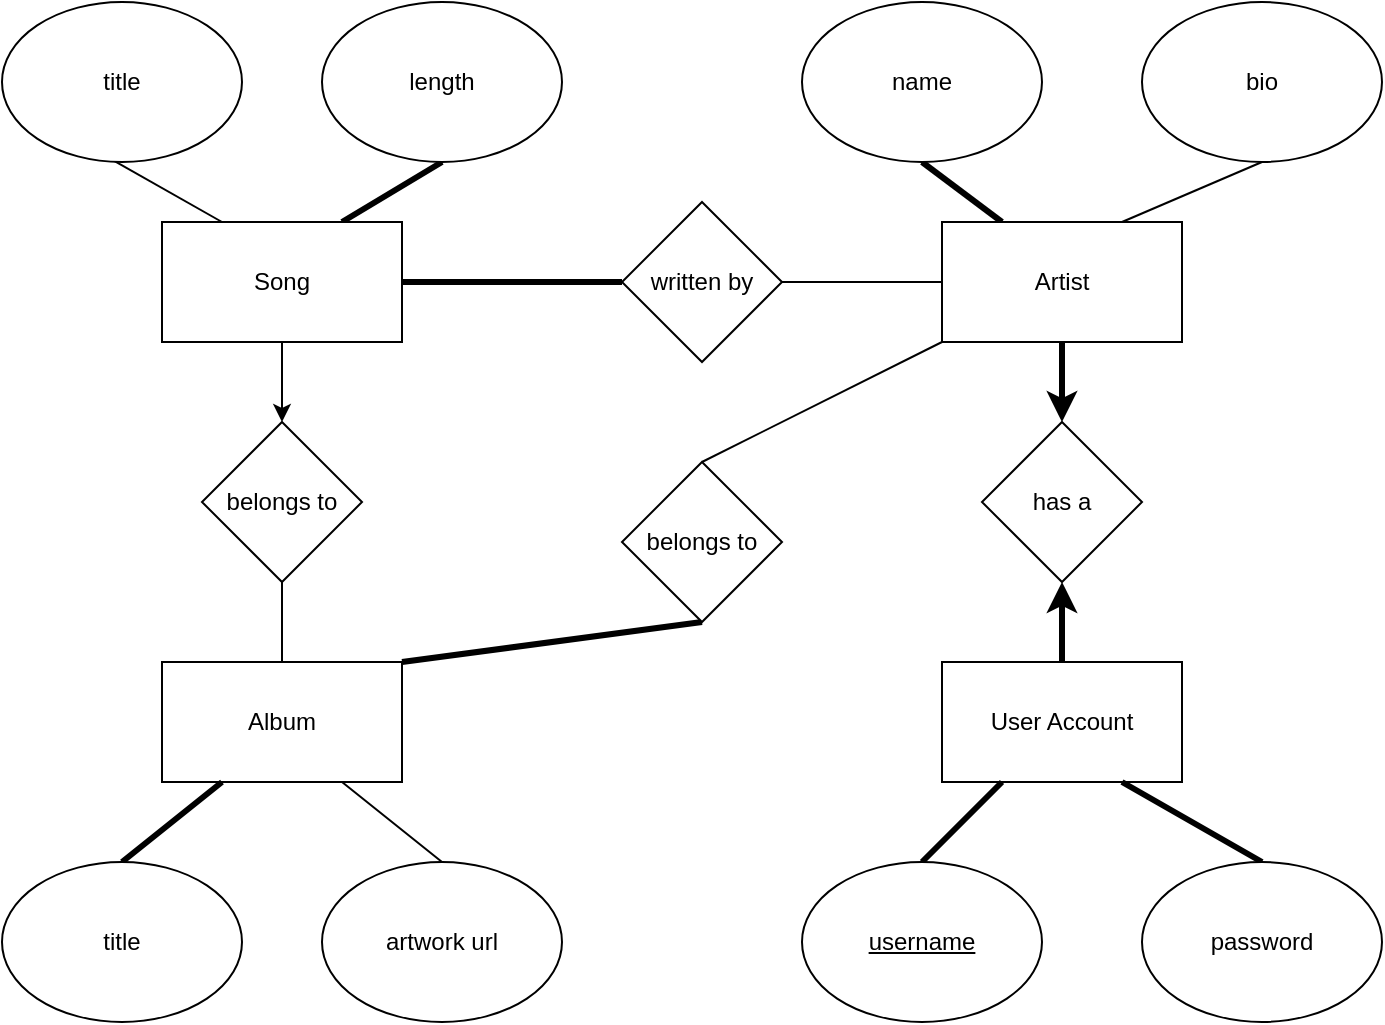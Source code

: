 <mxfile>
    <diagram id="Z6tHi27y7lE3tfNfgEVW" name="Page-1">
        <mxGraphModel dx="484" dy="424" grid="1" gridSize="10" guides="1" tooltips="1" connect="1" arrows="1" fold="1" page="1" pageScale="1" pageWidth="850" pageHeight="1100" math="0" shadow="0">
            <root>
                <mxCell id="0"/>
                <mxCell id="1" parent="0"/>
                <mxCell id="26" style="edgeStyle=none;html=1;exitX=0.5;exitY=0;exitDx=0;exitDy=0;entryX=0.5;entryY=1;entryDx=0;entryDy=0;strokeColor=default;strokeWidth=1;endArrow=none;endFill=0;" edge="1" parent="1" source="2" target="6">
                    <mxGeometry relative="1" as="geometry"/>
                </mxCell>
                <mxCell id="41" style="edgeStyle=none;html=1;exitX=1;exitY=0;exitDx=0;exitDy=0;entryX=0.5;entryY=1;entryDx=0;entryDy=0;strokeColor=default;strokeWidth=3;startArrow=none;startFill=0;endArrow=none;endFill=0;" edge="1" parent="1" source="2" target="40">
                    <mxGeometry relative="1" as="geometry"/>
                </mxCell>
                <mxCell id="2" value="Album" style="rounded=0;whiteSpace=wrap;html=1;" vertex="1" parent="1">
                    <mxGeometry x="90" y="340" width="120" height="60" as="geometry"/>
                </mxCell>
                <mxCell id="28" style="edgeStyle=none;html=1;exitX=0.75;exitY=0;exitDx=0;exitDy=0;entryX=0.5;entryY=1;entryDx=0;entryDy=0;strokeColor=default;strokeWidth=3;endArrow=none;endFill=0;" edge="1" parent="1" source="3" target="10">
                    <mxGeometry relative="1" as="geometry"/>
                </mxCell>
                <mxCell id="29" style="edgeStyle=none;html=1;exitX=0.25;exitY=0;exitDx=0;exitDy=0;entryX=0.447;entryY=0.976;entryDx=0;entryDy=0;entryPerimeter=0;strokeColor=default;strokeWidth=1;endArrow=none;endFill=0;" edge="1" parent="1" source="3" target="9">
                    <mxGeometry relative="1" as="geometry"/>
                </mxCell>
                <mxCell id="34" style="edgeStyle=none;html=1;exitX=0.5;exitY=0;exitDx=0;exitDy=0;strokeColor=default;strokeWidth=1;endArrow=none;endFill=0;startArrow=classic;startFill=1;entryX=0.5;entryY=1;entryDx=0;entryDy=0;" edge="1" parent="1" source="6" target="3">
                    <mxGeometry relative="1" as="geometry">
                        <mxPoint x="220" y="190" as="targetPoint"/>
                    </mxGeometry>
                </mxCell>
                <mxCell id="3" value="Song" style="rounded=0;whiteSpace=wrap;html=1;" vertex="1" parent="1">
                    <mxGeometry x="90" y="120" width="120" height="60" as="geometry"/>
                </mxCell>
                <mxCell id="31" style="edgeStyle=none;html=1;exitX=0;exitY=0.5;exitDx=0;exitDy=0;entryX=1;entryY=0.5;entryDx=0;entryDy=0;strokeColor=default;strokeWidth=1;endArrow=none;endFill=0;" edge="1" parent="1" source="4" target="7">
                    <mxGeometry relative="1" as="geometry"/>
                </mxCell>
                <mxCell id="32" style="edgeStyle=none;html=1;exitX=0.25;exitY=0;exitDx=0;exitDy=0;entryX=0.5;entryY=1;entryDx=0;entryDy=0;strokeColor=default;strokeWidth=3;endArrow=none;endFill=0;" edge="1" parent="1" source="4" target="11">
                    <mxGeometry relative="1" as="geometry"/>
                </mxCell>
                <mxCell id="33" style="edgeStyle=none;html=1;exitX=0.75;exitY=0;exitDx=0;exitDy=0;entryX=0.5;entryY=1;entryDx=0;entryDy=0;strokeColor=default;strokeWidth=1;endArrow=none;endFill=0;" edge="1" parent="1" source="4" target="12">
                    <mxGeometry relative="1" as="geometry"/>
                </mxCell>
                <mxCell id="4" value="Artist" style="rounded=0;whiteSpace=wrap;html=1;" vertex="1" parent="1">
                    <mxGeometry x="480" y="120" width="120" height="60" as="geometry"/>
                </mxCell>
                <mxCell id="5" value="User Account" style="rounded=0;whiteSpace=wrap;html=1;" vertex="1" parent="1">
                    <mxGeometry x="480" y="340" width="120" height="60" as="geometry"/>
                </mxCell>
                <mxCell id="6" value="belongs to" style="rhombus;whiteSpace=wrap;html=1;" vertex="1" parent="1">
                    <mxGeometry x="110" y="220" width="80" height="80" as="geometry"/>
                </mxCell>
                <mxCell id="30" style="edgeStyle=none;html=1;exitX=0;exitY=0.5;exitDx=0;exitDy=0;entryX=1;entryY=0.5;entryDx=0;entryDy=0;strokeColor=default;strokeWidth=3;endArrow=none;endFill=0;" edge="1" parent="1" source="7" target="3">
                    <mxGeometry relative="1" as="geometry"/>
                </mxCell>
                <mxCell id="7" value="written by" style="rhombus;whiteSpace=wrap;html=1;" vertex="1" parent="1">
                    <mxGeometry x="320" y="110" width="80" height="80" as="geometry"/>
                </mxCell>
                <mxCell id="36" style="edgeStyle=none;html=1;exitX=0.5;exitY=1;exitDx=0;exitDy=0;entryX=0.5;entryY=0;entryDx=0;entryDy=0;strokeColor=default;strokeWidth=3;startArrow=classic;startFill=1;endArrow=none;endFill=0;" edge="1" parent="1" source="8" target="5">
                    <mxGeometry relative="1" as="geometry"/>
                </mxCell>
                <mxCell id="37" style="edgeStyle=none;html=1;exitX=0.5;exitY=0;exitDx=0;exitDy=0;entryX=0.5;entryY=1;entryDx=0;entryDy=0;strokeColor=default;strokeWidth=3;startArrow=classic;startFill=1;endArrow=none;endFill=0;" edge="1" parent="1" source="8" target="4">
                    <mxGeometry relative="1" as="geometry"/>
                </mxCell>
                <mxCell id="8" value="has a" style="rhombus;whiteSpace=wrap;html=1;" vertex="1" parent="1">
                    <mxGeometry x="500" y="220" width="80" height="80" as="geometry"/>
                </mxCell>
                <mxCell id="9" value="title" style="ellipse;whiteSpace=wrap;html=1;" vertex="1" parent="1">
                    <mxGeometry x="10" y="10" width="120" height="80" as="geometry"/>
                </mxCell>
                <mxCell id="10" value="length" style="ellipse;whiteSpace=wrap;html=1;" vertex="1" parent="1">
                    <mxGeometry x="170" y="10" width="120" height="80" as="geometry"/>
                </mxCell>
                <mxCell id="11" value="name" style="ellipse;whiteSpace=wrap;html=1;" vertex="1" parent="1">
                    <mxGeometry x="410" y="10" width="120" height="80" as="geometry"/>
                </mxCell>
                <mxCell id="12" value="bio" style="ellipse;whiteSpace=wrap;html=1;" vertex="1" parent="1">
                    <mxGeometry x="580" y="10" width="120" height="80" as="geometry"/>
                </mxCell>
                <mxCell id="38" style="edgeStyle=none;html=1;exitX=0.5;exitY=0;exitDx=0;exitDy=0;entryX=0.25;entryY=1;entryDx=0;entryDy=0;strokeColor=default;strokeWidth=3;startArrow=none;startFill=0;endArrow=none;endFill=0;" edge="1" parent="1" source="13" target="5">
                    <mxGeometry relative="1" as="geometry"/>
                </mxCell>
                <mxCell id="13" value="&lt;u&gt;username&lt;/u&gt;" style="ellipse;whiteSpace=wrap;html=1;" vertex="1" parent="1">
                    <mxGeometry x="410" y="440" width="120" height="80" as="geometry"/>
                </mxCell>
                <mxCell id="39" style="edgeStyle=none;html=1;exitX=0.5;exitY=0;exitDx=0;exitDy=0;entryX=0.75;entryY=1;entryDx=0;entryDy=0;strokeColor=default;strokeWidth=3;startArrow=none;startFill=0;endArrow=none;endFill=0;" edge="1" parent="1" source="14" target="5">
                    <mxGeometry relative="1" as="geometry"/>
                </mxCell>
                <mxCell id="14" value="password" style="ellipse;whiteSpace=wrap;html=1;" vertex="1" parent="1">
                    <mxGeometry x="580" y="440" width="120" height="80" as="geometry"/>
                </mxCell>
                <mxCell id="23" style="edgeStyle=none;html=1;exitX=0.5;exitY=0;exitDx=0;exitDy=0;entryX=0.25;entryY=1;entryDx=0;entryDy=0;strokeWidth=3;strokeColor=default;endArrow=none;endFill=0;" edge="1" parent="1" source="15" target="2">
                    <mxGeometry relative="1" as="geometry"/>
                </mxCell>
                <mxCell id="15" value="title" style="ellipse;whiteSpace=wrap;html=1;" vertex="1" parent="1">
                    <mxGeometry x="10" y="440" width="120" height="80" as="geometry"/>
                </mxCell>
                <mxCell id="25" style="edgeStyle=none;html=1;exitX=0.5;exitY=0;exitDx=0;exitDy=0;entryX=0.75;entryY=1;entryDx=0;entryDy=0;strokeColor=default;strokeWidth=1;endArrow=none;endFill=0;" edge="1" parent="1" source="16" target="2">
                    <mxGeometry relative="1" as="geometry"/>
                </mxCell>
                <mxCell id="16" value="artwork url" style="ellipse;whiteSpace=wrap;html=1;" vertex="1" parent="1">
                    <mxGeometry x="170" y="440" width="120" height="80" as="geometry"/>
                </mxCell>
                <mxCell id="42" style="edgeStyle=none;html=1;exitX=0.5;exitY=0;exitDx=0;exitDy=0;entryX=0;entryY=1;entryDx=0;entryDy=0;strokeColor=default;strokeWidth=1;startArrow=none;startFill=0;endArrow=none;endFill=0;" edge="1" parent="1" source="40" target="4">
                    <mxGeometry relative="1" as="geometry"/>
                </mxCell>
                <mxCell id="40" value="belongs to" style="rhombus;whiteSpace=wrap;html=1;" vertex="1" parent="1">
                    <mxGeometry x="320" y="240" width="80" height="80" as="geometry"/>
                </mxCell>
            </root>
        </mxGraphModel>
    </diagram>
</mxfile>
